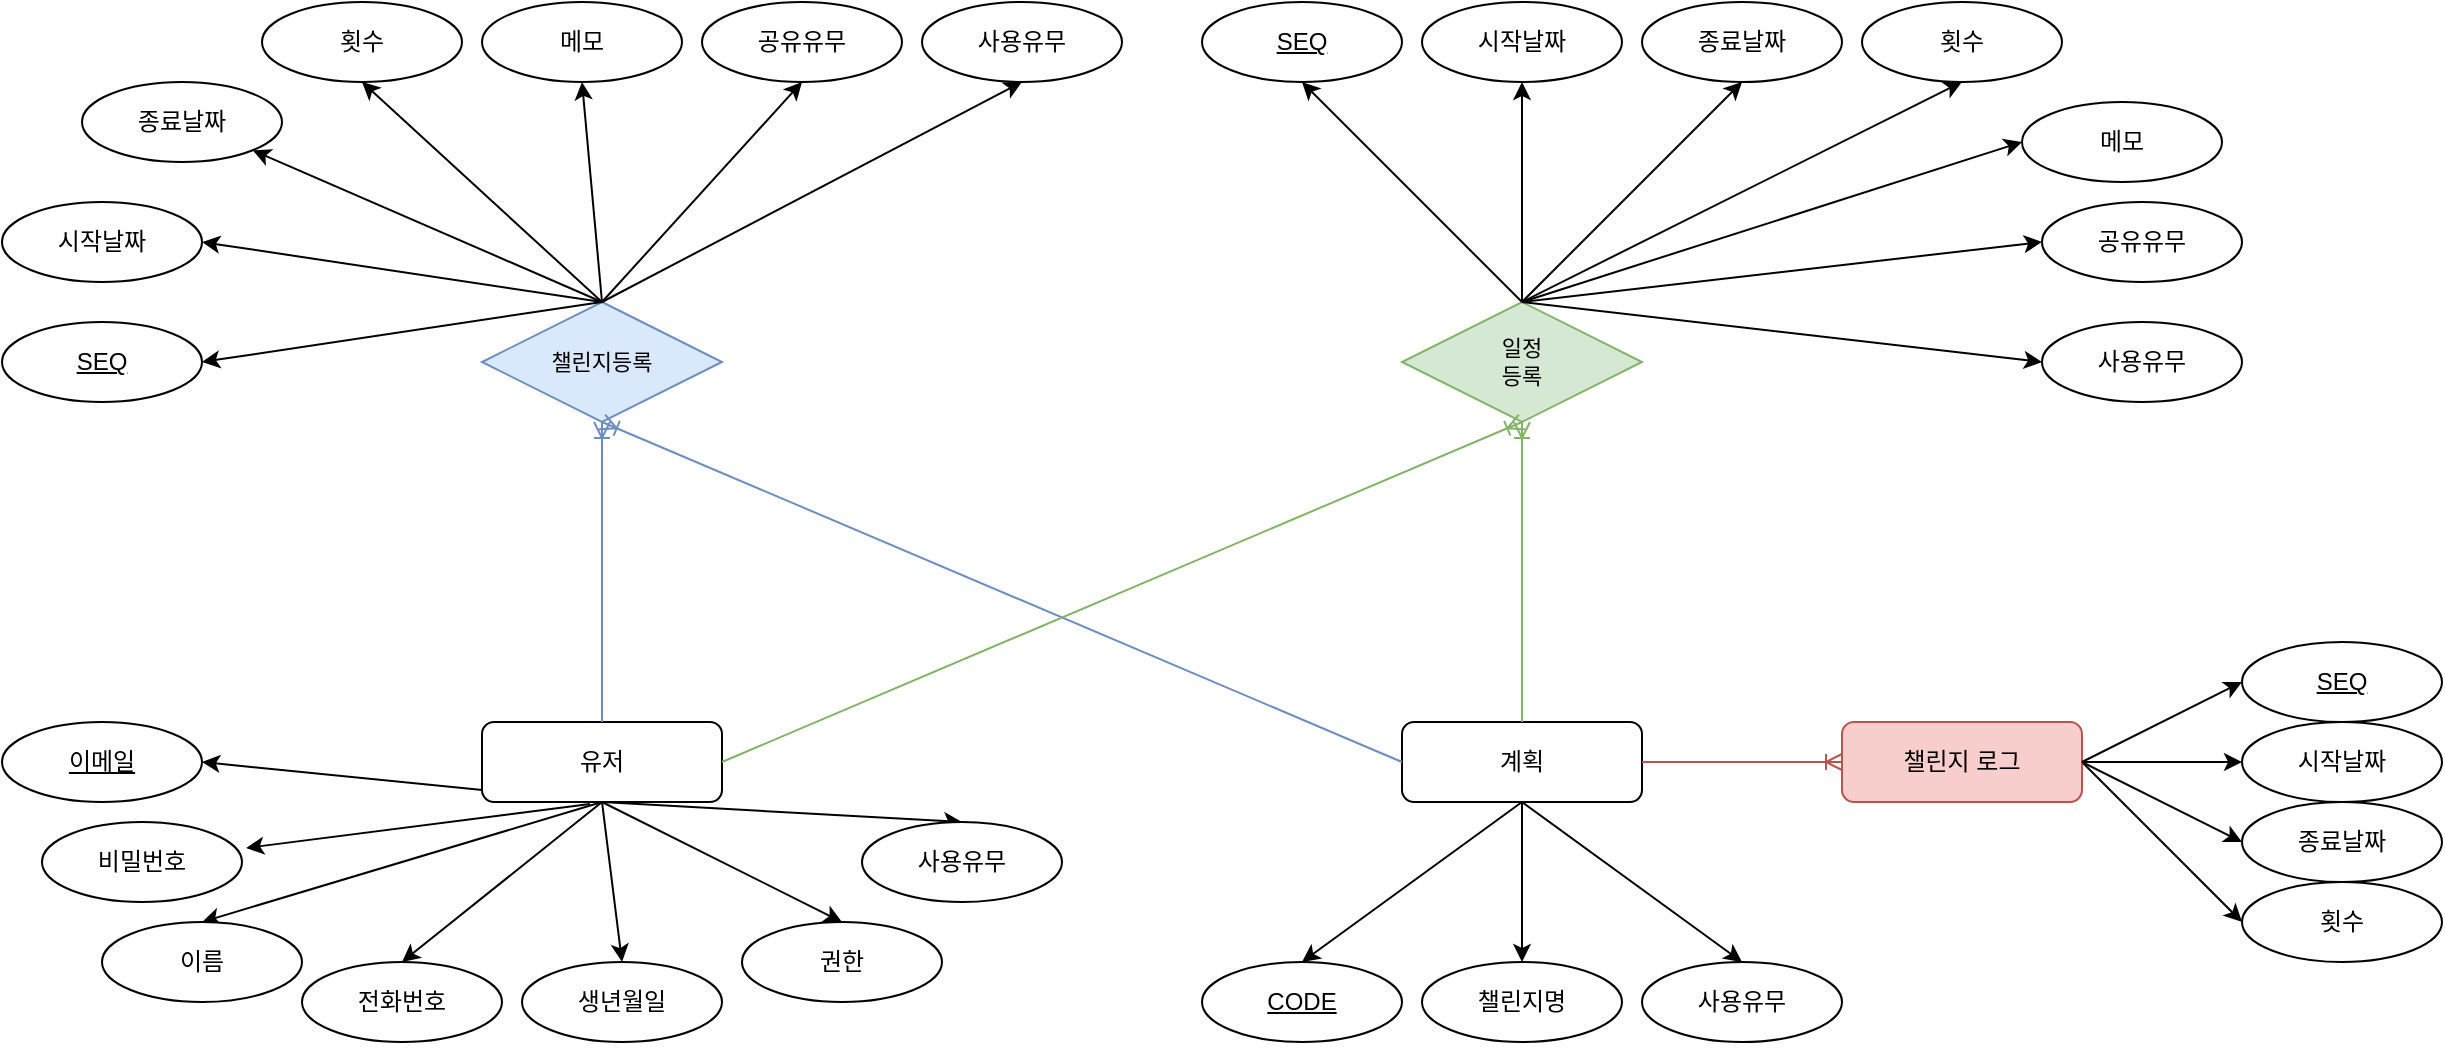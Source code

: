<mxfile version="21.6.1" type="device">
  <diagram name="페이지-1" id="k_MnG2lOwUZjH68KwT8t">
    <mxGraphModel dx="1434" dy="764" grid="1" gridSize="10" guides="1" tooltips="1" connect="1" arrows="1" fold="1" page="1" pageScale="1" pageWidth="4681" pageHeight="3300" math="0" shadow="0">
      <root>
        <mxCell id="0" />
        <mxCell id="1" parent="0" />
        <mxCell id="VIffMIF7JvCzjpEnQhFR-12" style="rounded=0;orthogonalLoop=1;jettySize=auto;html=1;entryX=1;entryY=0.5;entryDx=0;entryDy=0;exitX=0.5;exitY=1;exitDx=0;exitDy=0;" parent="1" source="VIffMIF7JvCzjpEnQhFR-2" target="VIffMIF7JvCzjpEnQhFR-6" edge="1">
          <mxGeometry relative="1" as="geometry" />
        </mxCell>
        <mxCell id="VIffMIF7JvCzjpEnQhFR-13" style="edgeStyle=none;shape=connector;rounded=0;orthogonalLoop=1;jettySize=auto;html=1;entryX=1.02;entryY=0.325;entryDx=0;entryDy=0;labelBackgroundColor=default;strokeColor=default;fontFamily=Helvetica;fontSize=11;fontColor=default;endArrow=classic;exitX=0.45;exitY=1.025;exitDx=0;exitDy=0;exitPerimeter=0;entryPerimeter=0;" parent="1" source="VIffMIF7JvCzjpEnQhFR-2" target="VIffMIF7JvCzjpEnQhFR-10" edge="1">
          <mxGeometry relative="1" as="geometry" />
        </mxCell>
        <mxCell id="VIffMIF7JvCzjpEnQhFR-14" style="edgeStyle=none;shape=connector;rounded=0;orthogonalLoop=1;jettySize=auto;html=1;entryX=0.5;entryY=0;entryDx=0;entryDy=0;labelBackgroundColor=default;strokeColor=default;fontFamily=Helvetica;fontSize=11;fontColor=default;endArrow=classic;exitX=0.5;exitY=1;exitDx=0;exitDy=0;" parent="1" source="VIffMIF7JvCzjpEnQhFR-2" target="VIffMIF7JvCzjpEnQhFR-7" edge="1">
          <mxGeometry relative="1" as="geometry" />
        </mxCell>
        <mxCell id="VIffMIF7JvCzjpEnQhFR-15" style="edgeStyle=none;shape=connector;rounded=0;orthogonalLoop=1;jettySize=auto;html=1;entryX=0.5;entryY=0;entryDx=0;entryDy=0;labelBackgroundColor=default;strokeColor=default;fontFamily=Helvetica;fontSize=11;fontColor=default;endArrow=classic;exitX=0.5;exitY=1;exitDx=0;exitDy=0;" parent="1" source="VIffMIF7JvCzjpEnQhFR-2" target="VIffMIF7JvCzjpEnQhFR-11" edge="1">
          <mxGeometry relative="1" as="geometry" />
        </mxCell>
        <mxCell id="VIffMIF7JvCzjpEnQhFR-16" style="edgeStyle=none;shape=connector;rounded=0;orthogonalLoop=1;jettySize=auto;html=1;entryX=0.5;entryY=0;entryDx=0;entryDy=0;labelBackgroundColor=default;strokeColor=default;fontFamily=Helvetica;fontSize=11;fontColor=default;endArrow=classic;exitX=0.5;exitY=1;exitDx=0;exitDy=0;" parent="1" source="VIffMIF7JvCzjpEnQhFR-2" target="VIffMIF7JvCzjpEnQhFR-8" edge="1">
          <mxGeometry relative="1" as="geometry" />
        </mxCell>
        <mxCell id="VIffMIF7JvCzjpEnQhFR-17" style="edgeStyle=none;shape=connector;rounded=0;orthogonalLoop=1;jettySize=auto;html=1;entryX=0.5;entryY=0;entryDx=0;entryDy=0;labelBackgroundColor=default;strokeColor=default;fontFamily=Helvetica;fontSize=11;fontColor=default;endArrow=classic;exitX=0.5;exitY=1;exitDx=0;exitDy=0;" parent="1" source="VIffMIF7JvCzjpEnQhFR-2" target="VIffMIF7JvCzjpEnQhFR-9" edge="1">
          <mxGeometry relative="1" as="geometry" />
        </mxCell>
        <mxCell id="VIffMIF7JvCzjpEnQhFR-2" value="유저" style="rounded=1;whiteSpace=wrap;html=1;" parent="1" vertex="1">
          <mxGeometry x="400" y="400" width="120" height="40" as="geometry" />
        </mxCell>
        <mxCell id="VIffMIF7JvCzjpEnQhFR-26" style="edgeStyle=none;shape=connector;rounded=0;orthogonalLoop=1;jettySize=auto;html=1;entryX=0.5;entryY=0;entryDx=0;entryDy=0;labelBackgroundColor=default;strokeColor=default;fontFamily=Helvetica;fontSize=11;fontColor=default;endArrow=classic;exitX=0.5;exitY=1;exitDx=0;exitDy=0;" parent="1" source="VIffMIF7JvCzjpEnQhFR-3" target="VIffMIF7JvCzjpEnQhFR-22" edge="1">
          <mxGeometry relative="1" as="geometry" />
        </mxCell>
        <mxCell id="VIffMIF7JvCzjpEnQhFR-29" style="edgeStyle=none;shape=connector;rounded=0;orthogonalLoop=1;jettySize=auto;html=1;entryX=0;entryY=0.5;entryDx=0;entryDy=0;labelBackgroundColor=default;strokeColor=default;fontFamily=Helvetica;fontSize=11;fontColor=default;endArrow=classic;exitX=1;exitY=0.5;exitDx=0;exitDy=0;" parent="1" source="mGf1aavDDDnUN7RHEFC1-1" target="VIffMIF7JvCzjpEnQhFR-21" edge="1">
          <mxGeometry relative="1" as="geometry" />
        </mxCell>
        <mxCell id="VIffMIF7JvCzjpEnQhFR-30" style="edgeStyle=none;shape=connector;rounded=0;orthogonalLoop=1;jettySize=auto;html=1;entryX=0.5;entryY=0;entryDx=0;entryDy=0;labelBackgroundColor=default;strokeColor=default;fontFamily=Helvetica;fontSize=11;fontColor=default;endArrow=classic;exitX=0.5;exitY=1;exitDx=0;exitDy=0;" parent="1" source="VIffMIF7JvCzjpEnQhFR-3" target="VIffMIF7JvCzjpEnQhFR-24" edge="1">
          <mxGeometry relative="1" as="geometry" />
        </mxCell>
        <mxCell id="VIffMIF7JvCzjpEnQhFR-3" value="계획" style="rounded=1;whiteSpace=wrap;html=1;" parent="1" vertex="1">
          <mxGeometry x="860" y="400" width="120" height="40" as="geometry" />
        </mxCell>
        <mxCell id="VIffMIF7JvCzjpEnQhFR-6" value="이메일" style="ellipse;whiteSpace=wrap;html=1;align=center;fontStyle=4;" parent="1" vertex="1">
          <mxGeometry x="160" y="400" width="100" height="40" as="geometry" />
        </mxCell>
        <mxCell id="VIffMIF7JvCzjpEnQhFR-7" value="이름" style="ellipse;whiteSpace=wrap;html=1;align=center;" parent="1" vertex="1">
          <mxGeometry x="210" y="500" width="100" height="40" as="geometry" />
        </mxCell>
        <mxCell id="VIffMIF7JvCzjpEnQhFR-8" value="생년월일" style="ellipse;whiteSpace=wrap;html=1;align=center;" parent="1" vertex="1">
          <mxGeometry x="420" y="520" width="100" height="40" as="geometry" />
        </mxCell>
        <mxCell id="VIffMIF7JvCzjpEnQhFR-9" value="사용유무" style="ellipse;whiteSpace=wrap;html=1;align=center;" parent="1" vertex="1">
          <mxGeometry x="590" y="450" width="100" height="40" as="geometry" />
        </mxCell>
        <mxCell id="VIffMIF7JvCzjpEnQhFR-10" value="비밀번호" style="ellipse;whiteSpace=wrap;html=1;align=center;" parent="1" vertex="1">
          <mxGeometry x="180" y="450" width="100" height="40" as="geometry" />
        </mxCell>
        <mxCell id="VIffMIF7JvCzjpEnQhFR-11" value="전화번호" style="ellipse;whiteSpace=wrap;html=1;align=center;" parent="1" vertex="1">
          <mxGeometry x="310" y="520" width="100" height="40" as="geometry" />
        </mxCell>
        <mxCell id="VIffMIF7JvCzjpEnQhFR-18" value="CODE" style="ellipse;whiteSpace=wrap;html=1;align=center;fontStyle=4;" parent="1" vertex="1">
          <mxGeometry x="760" y="520" width="100" height="40" as="geometry" />
        </mxCell>
        <mxCell id="VIffMIF7JvCzjpEnQhFR-21" value="횟수" style="ellipse;whiteSpace=wrap;html=1;align=center;" parent="1" vertex="1">
          <mxGeometry x="1280" y="480" width="100" height="40" as="geometry" />
        </mxCell>
        <mxCell id="VIffMIF7JvCzjpEnQhFR-22" value="챌린지명" style="ellipse;whiteSpace=wrap;html=1;align=center;" parent="1" vertex="1">
          <mxGeometry x="870" y="520" width="100" height="40" as="geometry" />
        </mxCell>
        <mxCell id="VIffMIF7JvCzjpEnQhFR-24" value="사용유무" style="ellipse;whiteSpace=wrap;html=1;align=center;" parent="1" vertex="1">
          <mxGeometry x="980" y="520" width="100" height="40" as="geometry" />
        </mxCell>
        <mxCell id="VIffMIF7JvCzjpEnQhFR-25" style="edgeStyle=none;shape=connector;rounded=0;orthogonalLoop=1;jettySize=auto;html=1;entryX=0.5;entryY=0;entryDx=0;entryDy=0;labelBackgroundColor=default;strokeColor=default;fontFamily=Helvetica;fontSize=11;fontColor=default;endArrow=classic;exitX=0.5;exitY=1;exitDx=0;exitDy=0;" parent="1" source="VIffMIF7JvCzjpEnQhFR-3" target="VIffMIF7JvCzjpEnQhFR-18" edge="1">
          <mxGeometry relative="1" as="geometry">
            <mxPoint x="810" y="390" as="sourcePoint" />
            <mxPoint x="1080" y="470" as="targetPoint" />
          </mxGeometry>
        </mxCell>
        <mxCell id="VIffMIF7JvCzjpEnQhFR-32" value="챌린지등록" style="shape=rhombus;perimeter=rhombusPerimeter;whiteSpace=wrap;html=1;align=center;fontFamily=Helvetica;fontSize=11;fillColor=#dae8fc;strokeColor=#6c8ebf;" parent="1" vertex="1">
          <mxGeometry x="400" y="190" width="120" height="60" as="geometry" />
        </mxCell>
        <mxCell id="VIffMIF7JvCzjpEnQhFR-33" value="" style="fontSize=12;html=1;endArrow=ERoneToMany;rounded=0;labelBackgroundColor=default;strokeColor=#6c8ebf;fontFamily=Helvetica;fontColor=default;shape=connector;exitX=0.5;exitY=0;exitDx=0;exitDy=0;entryX=0.5;entryY=1;entryDx=0;entryDy=0;fillColor=#dae8fc;" parent="1" source="VIffMIF7JvCzjpEnQhFR-2" target="VIffMIF7JvCzjpEnQhFR-32" edge="1">
          <mxGeometry width="100" height="100" relative="1" as="geometry">
            <mxPoint x="530" y="380" as="sourcePoint" />
            <mxPoint x="630" y="280" as="targetPoint" />
          </mxGeometry>
        </mxCell>
        <mxCell id="VIffMIF7JvCzjpEnQhFR-34" value="" style="fontSize=12;html=1;endArrow=ERoneToMany;rounded=0;labelBackgroundColor=default;strokeColor=#6c8ebf;fontFamily=Helvetica;fontColor=default;shape=connector;exitX=0;exitY=0.5;exitDx=0;exitDy=0;entryX=0.5;entryY=1;entryDx=0;entryDy=0;fillColor=#dae8fc;" parent="1" source="VIffMIF7JvCzjpEnQhFR-3" target="VIffMIF7JvCzjpEnQhFR-32" edge="1">
          <mxGeometry width="100" height="100" relative="1" as="geometry">
            <mxPoint x="720" y="380" as="sourcePoint" />
            <mxPoint x="1050" y="200" as="targetPoint" />
          </mxGeometry>
        </mxCell>
        <mxCell id="VIffMIF7JvCzjpEnQhFR-35" value="SEQ" style="ellipse;whiteSpace=wrap;html=1;align=center;fontStyle=4;" parent="1" vertex="1">
          <mxGeometry x="160" y="200" width="100" height="40" as="geometry" />
        </mxCell>
        <mxCell id="VIffMIF7JvCzjpEnQhFR-37" value="사용유무" style="ellipse;whiteSpace=wrap;html=1;align=center;" parent="1" vertex="1">
          <mxGeometry x="620" y="40" width="100" height="40" as="geometry" />
        </mxCell>
        <mxCell id="VIffMIF7JvCzjpEnQhFR-38" value="메모" style="ellipse;whiteSpace=wrap;html=1;align=center;" parent="1" vertex="1">
          <mxGeometry x="400" y="40" width="100" height="40" as="geometry" />
        </mxCell>
        <mxCell id="VIffMIF7JvCzjpEnQhFR-39" value="공유유무" style="ellipse;whiteSpace=wrap;html=1;align=center;" parent="1" vertex="1">
          <mxGeometry x="510" y="40" width="100" height="40" as="geometry" />
        </mxCell>
        <mxCell id="VIffMIF7JvCzjpEnQhFR-40" value="시작날짜" style="ellipse;whiteSpace=wrap;html=1;align=center;" parent="1" vertex="1">
          <mxGeometry x="160" y="140" width="100" height="40" as="geometry" />
        </mxCell>
        <mxCell id="VIffMIF7JvCzjpEnQhFR-41" value="횟수" style="ellipse;whiteSpace=wrap;html=1;align=center;" parent="1" vertex="1">
          <mxGeometry x="290" y="40" width="100" height="40" as="geometry" />
        </mxCell>
        <mxCell id="VIffMIF7JvCzjpEnQhFR-42" value="종료날짜" style="ellipse;whiteSpace=wrap;html=1;align=center;" parent="1" vertex="1">
          <mxGeometry x="200" y="80" width="100" height="40" as="geometry" />
        </mxCell>
        <mxCell id="VIffMIF7JvCzjpEnQhFR-43" style="rounded=0;orthogonalLoop=1;jettySize=auto;html=1;entryX=1;entryY=0.5;entryDx=0;entryDy=0;exitX=0.5;exitY=0;exitDx=0;exitDy=0;" parent="1" source="VIffMIF7JvCzjpEnQhFR-32" target="VIffMIF7JvCzjpEnQhFR-35" edge="1">
          <mxGeometry relative="1" as="geometry">
            <mxPoint x="380" y="160" as="sourcePoint" />
            <mxPoint x="50" y="240" as="targetPoint" />
          </mxGeometry>
        </mxCell>
        <mxCell id="VIffMIF7JvCzjpEnQhFR-45" style="rounded=0;orthogonalLoop=1;jettySize=auto;html=1;entryX=1;entryY=0.5;entryDx=0;entryDy=0;exitX=0.5;exitY=0;exitDx=0;exitDy=0;" parent="1" source="VIffMIF7JvCzjpEnQhFR-32" target="VIffMIF7JvCzjpEnQhFR-40" edge="1">
          <mxGeometry relative="1" as="geometry">
            <mxPoint x="480" y="210" as="sourcePoint" />
            <mxPoint x="150" y="90" as="targetPoint" />
          </mxGeometry>
        </mxCell>
        <mxCell id="VIffMIF7JvCzjpEnQhFR-46" style="rounded=0;orthogonalLoop=1;jettySize=auto;html=1;entryX=1;entryY=1;entryDx=0;entryDy=0;exitX=0.5;exitY=0;exitDx=0;exitDy=0;" parent="1" source="VIffMIF7JvCzjpEnQhFR-32" target="VIffMIF7JvCzjpEnQhFR-42" edge="1">
          <mxGeometry relative="1" as="geometry">
            <mxPoint x="500" y="180" as="sourcePoint" />
            <mxPoint x="370" y="80" as="targetPoint" />
          </mxGeometry>
        </mxCell>
        <mxCell id="VIffMIF7JvCzjpEnQhFR-47" style="rounded=0;orthogonalLoop=1;jettySize=auto;html=1;entryX=0.5;entryY=1;entryDx=0;entryDy=0;exitX=0.5;exitY=0;exitDx=0;exitDy=0;" parent="1" source="VIffMIF7JvCzjpEnQhFR-32" target="VIffMIF7JvCzjpEnQhFR-41" edge="1">
          <mxGeometry relative="1" as="geometry">
            <mxPoint x="540" y="210" as="sourcePoint" />
            <mxPoint x="450" y="90" as="targetPoint" />
          </mxGeometry>
        </mxCell>
        <mxCell id="VIffMIF7JvCzjpEnQhFR-48" style="rounded=0;orthogonalLoop=1;jettySize=auto;html=1;entryX=0.5;entryY=1;entryDx=0;entryDy=0;exitX=0.5;exitY=0;exitDx=0;exitDy=0;" parent="1" source="VIffMIF7JvCzjpEnQhFR-32" target="VIffMIF7JvCzjpEnQhFR-38" edge="1">
          <mxGeometry relative="1" as="geometry">
            <mxPoint x="660" y="230" as="sourcePoint" />
            <mxPoint x="570" y="110" as="targetPoint" />
          </mxGeometry>
        </mxCell>
        <mxCell id="VIffMIF7JvCzjpEnQhFR-49" style="rounded=0;orthogonalLoop=1;jettySize=auto;html=1;entryX=0.5;entryY=1;entryDx=0;entryDy=0;exitX=0.5;exitY=0;exitDx=0;exitDy=0;" parent="1" source="VIffMIF7JvCzjpEnQhFR-32" target="VIffMIF7JvCzjpEnQhFR-37" edge="1">
          <mxGeometry relative="1" as="geometry">
            <mxPoint x="820" y="260" as="sourcePoint" />
            <mxPoint x="730" y="140" as="targetPoint" />
          </mxGeometry>
        </mxCell>
        <mxCell id="VIffMIF7JvCzjpEnQhFR-50" style="rounded=0;orthogonalLoop=1;jettySize=auto;html=1;entryX=0.5;entryY=1;entryDx=0;entryDy=0;exitX=0.5;exitY=0;exitDx=0;exitDy=0;" parent="1" source="VIffMIF7JvCzjpEnQhFR-32" target="VIffMIF7JvCzjpEnQhFR-39" edge="1">
          <mxGeometry relative="1" as="geometry">
            <mxPoint x="720" y="270" as="sourcePoint" />
            <mxPoint x="630" y="150" as="targetPoint" />
          </mxGeometry>
        </mxCell>
        <mxCell id="5VXHxehQuL1IfuYJvvNX-18" value="일정&lt;br&gt;등록" style="shape=rhombus;perimeter=rhombusPerimeter;whiteSpace=wrap;html=1;align=center;fontFamily=Helvetica;fontSize=11;fillColor=#d5e8d4;strokeColor=#82b366;" parent="1" vertex="1">
          <mxGeometry x="860" y="190" width="120" height="60" as="geometry" />
        </mxCell>
        <mxCell id="5VXHxehQuL1IfuYJvvNX-19" value="SEQ" style="ellipse;whiteSpace=wrap;html=1;align=center;fontStyle=4;" parent="1" vertex="1">
          <mxGeometry x="760" y="40" width="100" height="40" as="geometry" />
        </mxCell>
        <mxCell id="5VXHxehQuL1IfuYJvvNX-20" value="사용유무" style="ellipse;whiteSpace=wrap;html=1;align=center;" parent="1" vertex="1">
          <mxGeometry x="1180" y="200" width="100" height="40" as="geometry" />
        </mxCell>
        <mxCell id="5VXHxehQuL1IfuYJvvNX-21" value="메모" style="ellipse;whiteSpace=wrap;html=1;align=center;" parent="1" vertex="1">
          <mxGeometry x="1170" y="90" width="100" height="40" as="geometry" />
        </mxCell>
        <mxCell id="5VXHxehQuL1IfuYJvvNX-22" value="공유유무" style="ellipse;whiteSpace=wrap;html=1;align=center;" parent="1" vertex="1">
          <mxGeometry x="1180" y="140" width="100" height="40" as="geometry" />
        </mxCell>
        <mxCell id="5VXHxehQuL1IfuYJvvNX-23" value="시작날짜" style="ellipse;whiteSpace=wrap;html=1;align=center;" parent="1" vertex="1">
          <mxGeometry x="870" y="40" width="100" height="40" as="geometry" />
        </mxCell>
        <mxCell id="5VXHxehQuL1IfuYJvvNX-24" value="횟수" style="ellipse;whiteSpace=wrap;html=1;align=center;" parent="1" vertex="1">
          <mxGeometry x="1090" y="40" width="100" height="40" as="geometry" />
        </mxCell>
        <mxCell id="5VXHxehQuL1IfuYJvvNX-25" value="종료날짜" style="ellipse;whiteSpace=wrap;html=1;align=center;" parent="1" vertex="1">
          <mxGeometry x="980" y="40" width="100" height="40" as="geometry" />
        </mxCell>
        <mxCell id="5VXHxehQuL1IfuYJvvNX-26" style="rounded=0;orthogonalLoop=1;jettySize=auto;html=1;entryX=0.5;entryY=1;entryDx=0;entryDy=0;exitX=0.5;exitY=0;exitDx=0;exitDy=0;" parent="1" source="5VXHxehQuL1IfuYJvvNX-18" target="5VXHxehQuL1IfuYJvvNX-19" edge="1">
          <mxGeometry relative="1" as="geometry">
            <mxPoint x="1170" y="160" as="sourcePoint" />
            <mxPoint x="840" y="240" as="targetPoint" />
          </mxGeometry>
        </mxCell>
        <mxCell id="5VXHxehQuL1IfuYJvvNX-27" style="rounded=0;orthogonalLoop=1;jettySize=auto;html=1;entryX=0.5;entryY=1;entryDx=0;entryDy=0;exitX=0.5;exitY=0;exitDx=0;exitDy=0;" parent="1" source="5VXHxehQuL1IfuYJvvNX-18" target="5VXHxehQuL1IfuYJvvNX-23" edge="1">
          <mxGeometry relative="1" as="geometry">
            <mxPoint x="1270" y="210" as="sourcePoint" />
            <mxPoint x="940" y="90" as="targetPoint" />
          </mxGeometry>
        </mxCell>
        <mxCell id="5VXHxehQuL1IfuYJvvNX-28" style="rounded=0;orthogonalLoop=1;jettySize=auto;html=1;entryX=0.5;entryY=1;entryDx=0;entryDy=0;exitX=0.5;exitY=0;exitDx=0;exitDy=0;" parent="1" source="5VXHxehQuL1IfuYJvvNX-18" target="5VXHxehQuL1IfuYJvvNX-25" edge="1">
          <mxGeometry relative="1" as="geometry">
            <mxPoint x="1290" y="180" as="sourcePoint" />
            <mxPoint x="1160" y="80" as="targetPoint" />
          </mxGeometry>
        </mxCell>
        <mxCell id="5VXHxehQuL1IfuYJvvNX-29" style="rounded=0;orthogonalLoop=1;jettySize=auto;html=1;entryX=0.5;entryY=1;entryDx=0;entryDy=0;exitX=0.5;exitY=0;exitDx=0;exitDy=0;" parent="1" source="5VXHxehQuL1IfuYJvvNX-18" target="5VXHxehQuL1IfuYJvvNX-24" edge="1">
          <mxGeometry relative="1" as="geometry">
            <mxPoint x="1330" y="210" as="sourcePoint" />
            <mxPoint x="1240" y="90" as="targetPoint" />
          </mxGeometry>
        </mxCell>
        <mxCell id="5VXHxehQuL1IfuYJvvNX-30" style="rounded=0;orthogonalLoop=1;jettySize=auto;html=1;entryX=0;entryY=0.5;entryDx=0;entryDy=0;exitX=0.5;exitY=0;exitDx=0;exitDy=0;" parent="1" source="5VXHxehQuL1IfuYJvvNX-18" target="5VXHxehQuL1IfuYJvvNX-21" edge="1">
          <mxGeometry relative="1" as="geometry">
            <mxPoint x="1450" y="230" as="sourcePoint" />
            <mxPoint x="1360" y="110" as="targetPoint" />
          </mxGeometry>
        </mxCell>
        <mxCell id="5VXHxehQuL1IfuYJvvNX-31" style="rounded=0;orthogonalLoop=1;jettySize=auto;html=1;entryX=0;entryY=0.5;entryDx=0;entryDy=0;exitX=0.5;exitY=0;exitDx=0;exitDy=0;" parent="1" source="5VXHxehQuL1IfuYJvvNX-18" target="5VXHxehQuL1IfuYJvvNX-20" edge="1">
          <mxGeometry relative="1" as="geometry">
            <mxPoint x="1610" y="260" as="sourcePoint" />
            <mxPoint x="1520" y="140" as="targetPoint" />
          </mxGeometry>
        </mxCell>
        <mxCell id="5VXHxehQuL1IfuYJvvNX-32" style="rounded=0;orthogonalLoop=1;jettySize=auto;html=1;entryX=0;entryY=0.5;entryDx=0;entryDy=0;exitX=0.5;exitY=0;exitDx=0;exitDy=0;" parent="1" source="5VXHxehQuL1IfuYJvvNX-18" target="5VXHxehQuL1IfuYJvvNX-22" edge="1">
          <mxGeometry relative="1" as="geometry">
            <mxPoint x="1510" y="270" as="sourcePoint" />
            <mxPoint x="1420" y="150" as="targetPoint" />
          </mxGeometry>
        </mxCell>
        <mxCell id="5VXHxehQuL1IfuYJvvNX-33" value="" style="fontSize=12;html=1;endArrow=ERoneToMany;rounded=0;labelBackgroundColor=default;strokeColor=#82b366;fontFamily=Helvetica;fontColor=default;shape=connector;exitX=1;exitY=0.5;exitDx=0;exitDy=0;entryX=0.5;entryY=1;entryDx=0;entryDy=0;fillColor=#d5e8d4;" parent="1" source="VIffMIF7JvCzjpEnQhFR-2" target="5VXHxehQuL1IfuYJvvNX-18" edge="1">
          <mxGeometry width="100" height="100" relative="1" as="geometry">
            <mxPoint x="630" y="410" as="sourcePoint" />
            <mxPoint x="640" y="260" as="targetPoint" />
          </mxGeometry>
        </mxCell>
        <mxCell id="5VXHxehQuL1IfuYJvvNX-34" value="" style="fontSize=12;html=1;endArrow=ERoneToMany;rounded=0;labelBackgroundColor=default;strokeColor=#82b366;fontFamily=Helvetica;fontColor=default;shape=connector;exitX=0.5;exitY=0;exitDx=0;exitDy=0;entryX=0.5;entryY=1;entryDx=0;entryDy=0;fillColor=#d5e8d4;" parent="1" source="VIffMIF7JvCzjpEnQhFR-3" target="5VXHxehQuL1IfuYJvvNX-18" edge="1">
          <mxGeometry width="100" height="100" relative="1" as="geometry">
            <mxPoint x="1110" y="390" as="sourcePoint" />
            <mxPoint x="1110" y="240" as="targetPoint" />
          </mxGeometry>
        </mxCell>
        <mxCell id="mGf1aavDDDnUN7RHEFC1-1" value="챌린지 로그" style="rounded=1;whiteSpace=wrap;html=1;fillColor=#f8cecc;strokeColor=#b85450;" parent="1" vertex="1">
          <mxGeometry x="1080" y="400" width="120" height="40" as="geometry" />
        </mxCell>
        <mxCell id="mGf1aavDDDnUN7RHEFC1-4" style="edgeStyle=none;shape=connector;rounded=0;orthogonalLoop=1;jettySize=auto;html=1;entryX=0;entryY=0.5;entryDx=0;entryDy=0;labelBackgroundColor=default;strokeColor=default;fontFamily=Helvetica;fontSize=11;fontColor=default;endArrow=classic;exitX=1;exitY=0.5;exitDx=0;exitDy=0;" parent="1" source="mGf1aavDDDnUN7RHEFC1-1" target="mGf1aavDDDnUN7RHEFC1-6" edge="1">
          <mxGeometry relative="1" as="geometry">
            <mxPoint x="1540" y="440" as="sourcePoint" />
            <mxPoint x="1370" y="520" as="targetPoint" />
          </mxGeometry>
        </mxCell>
        <mxCell id="mGf1aavDDDnUN7RHEFC1-5" style="edgeStyle=none;shape=connector;rounded=0;orthogonalLoop=1;jettySize=auto;html=1;entryX=0;entryY=0.5;entryDx=0;entryDy=0;labelBackgroundColor=default;strokeColor=default;fontFamily=Helvetica;fontSize=11;fontColor=default;endArrow=classic;exitX=1;exitY=0.5;exitDx=0;exitDy=0;" parent="1" source="mGf1aavDDDnUN7RHEFC1-1" target="mGf1aavDDDnUN7RHEFC1-7" edge="1">
          <mxGeometry relative="1" as="geometry">
            <mxPoint x="1540" y="440" as="sourcePoint" />
          </mxGeometry>
        </mxCell>
        <mxCell id="mGf1aavDDDnUN7RHEFC1-6" value="시작날짜" style="ellipse;whiteSpace=wrap;html=1;align=center;" parent="1" vertex="1">
          <mxGeometry x="1280" y="400" width="100" height="40" as="geometry" />
        </mxCell>
        <mxCell id="mGf1aavDDDnUN7RHEFC1-7" value="종료날짜" style="ellipse;whiteSpace=wrap;html=1;align=center;" parent="1" vertex="1">
          <mxGeometry x="1280" y="440" width="100" height="40" as="geometry" />
        </mxCell>
        <mxCell id="mGf1aavDDDnUN7RHEFC1-11" value="" style="fontSize=12;html=1;endArrow=ERoneToMany;rounded=0;labelBackgroundColor=default;strokeColor=#b85450;fontFamily=Helvetica;fontColor=default;shape=connector;exitX=1;exitY=0.5;exitDx=0;exitDy=0;entryX=0;entryY=0.5;entryDx=0;entryDy=0;fillColor=#f8cecc;" parent="1" source="VIffMIF7JvCzjpEnQhFR-3" target="mGf1aavDDDnUN7RHEFC1-1" edge="1">
          <mxGeometry width="100" height="100" relative="1" as="geometry">
            <mxPoint x="1170" y="440" as="sourcePoint" />
            <mxPoint x="1270" y="290" as="targetPoint" />
          </mxGeometry>
        </mxCell>
        <mxCell id="mGf1aavDDDnUN7RHEFC1-12" style="edgeStyle=orthogonalEdgeStyle;rounded=0;orthogonalLoop=1;jettySize=auto;html=1;exitX=0.5;exitY=1;exitDx=0;exitDy=0;" parent="1" edge="1">
          <mxGeometry relative="1" as="geometry">
            <mxPoint x="1370" y="560" as="sourcePoint" />
            <mxPoint x="1370" y="560" as="targetPoint" />
          </mxGeometry>
        </mxCell>
        <mxCell id="mGf1aavDDDnUN7RHEFC1-13" value="SEQ" style="ellipse;whiteSpace=wrap;html=1;align=center;fontStyle=4;" parent="1" vertex="1">
          <mxGeometry x="1280" y="360" width="100" height="40" as="geometry" />
        </mxCell>
        <mxCell id="mGf1aavDDDnUN7RHEFC1-14" style="edgeStyle=none;shape=connector;rounded=0;orthogonalLoop=1;jettySize=auto;html=1;entryX=0;entryY=0.5;entryDx=0;entryDy=0;labelBackgroundColor=default;strokeColor=default;fontFamily=Helvetica;fontSize=11;fontColor=default;endArrow=classic;exitX=1;exitY=0.5;exitDx=0;exitDy=0;" parent="1" source="mGf1aavDDDnUN7RHEFC1-1" target="mGf1aavDDDnUN7RHEFC1-13" edge="1">
          <mxGeometry relative="1" as="geometry">
            <mxPoint x="1480" y="420" as="sourcePoint" />
            <mxPoint x="1530" y="410" as="targetPoint" />
          </mxGeometry>
        </mxCell>
        <mxCell id="ii3xW-CQ6pEKq7hUfn3s-1" value="권한" style="ellipse;whiteSpace=wrap;html=1;align=center;" parent="1" vertex="1">
          <mxGeometry x="530" y="500" width="100" height="40" as="geometry" />
        </mxCell>
        <mxCell id="ii3xW-CQ6pEKq7hUfn3s-2" style="edgeStyle=none;shape=connector;rounded=0;orthogonalLoop=1;jettySize=auto;html=1;entryX=0.5;entryY=0;entryDx=0;entryDy=0;labelBackgroundColor=default;strokeColor=default;fontFamily=Helvetica;fontSize=11;fontColor=default;endArrow=classic;exitX=0.5;exitY=1;exitDx=0;exitDy=0;" parent="1" source="VIffMIF7JvCzjpEnQhFR-2" target="ii3xW-CQ6pEKq7hUfn3s-1" edge="1">
          <mxGeometry relative="1" as="geometry">
            <mxPoint x="470" y="450" as="sourcePoint" />
            <mxPoint x="650" y="460" as="targetPoint" />
          </mxGeometry>
        </mxCell>
      </root>
    </mxGraphModel>
  </diagram>
</mxfile>
